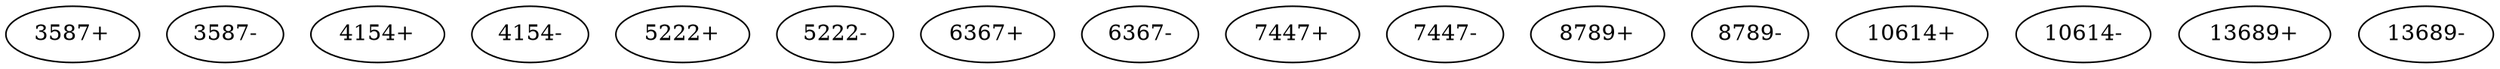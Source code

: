digraph adj {
graph [k=71]
edge [d=-70]
"3587+" [l=238]
"3587-" [l=238]
"4154+" [l=223]
"4154-" [l=223]
"5222+" [l=207]
"5222-" [l=207]
"6367+" [l=225]
"6367-" [l=225]
"7447+" [l=200]
"7447-" [l=200]
"8789+" [l=886]
"8789-" [l=886]
"10614+" [l=253]
"10614-" [l=253]
"13689+" [l=241]
"13689-" [l=241]
}
